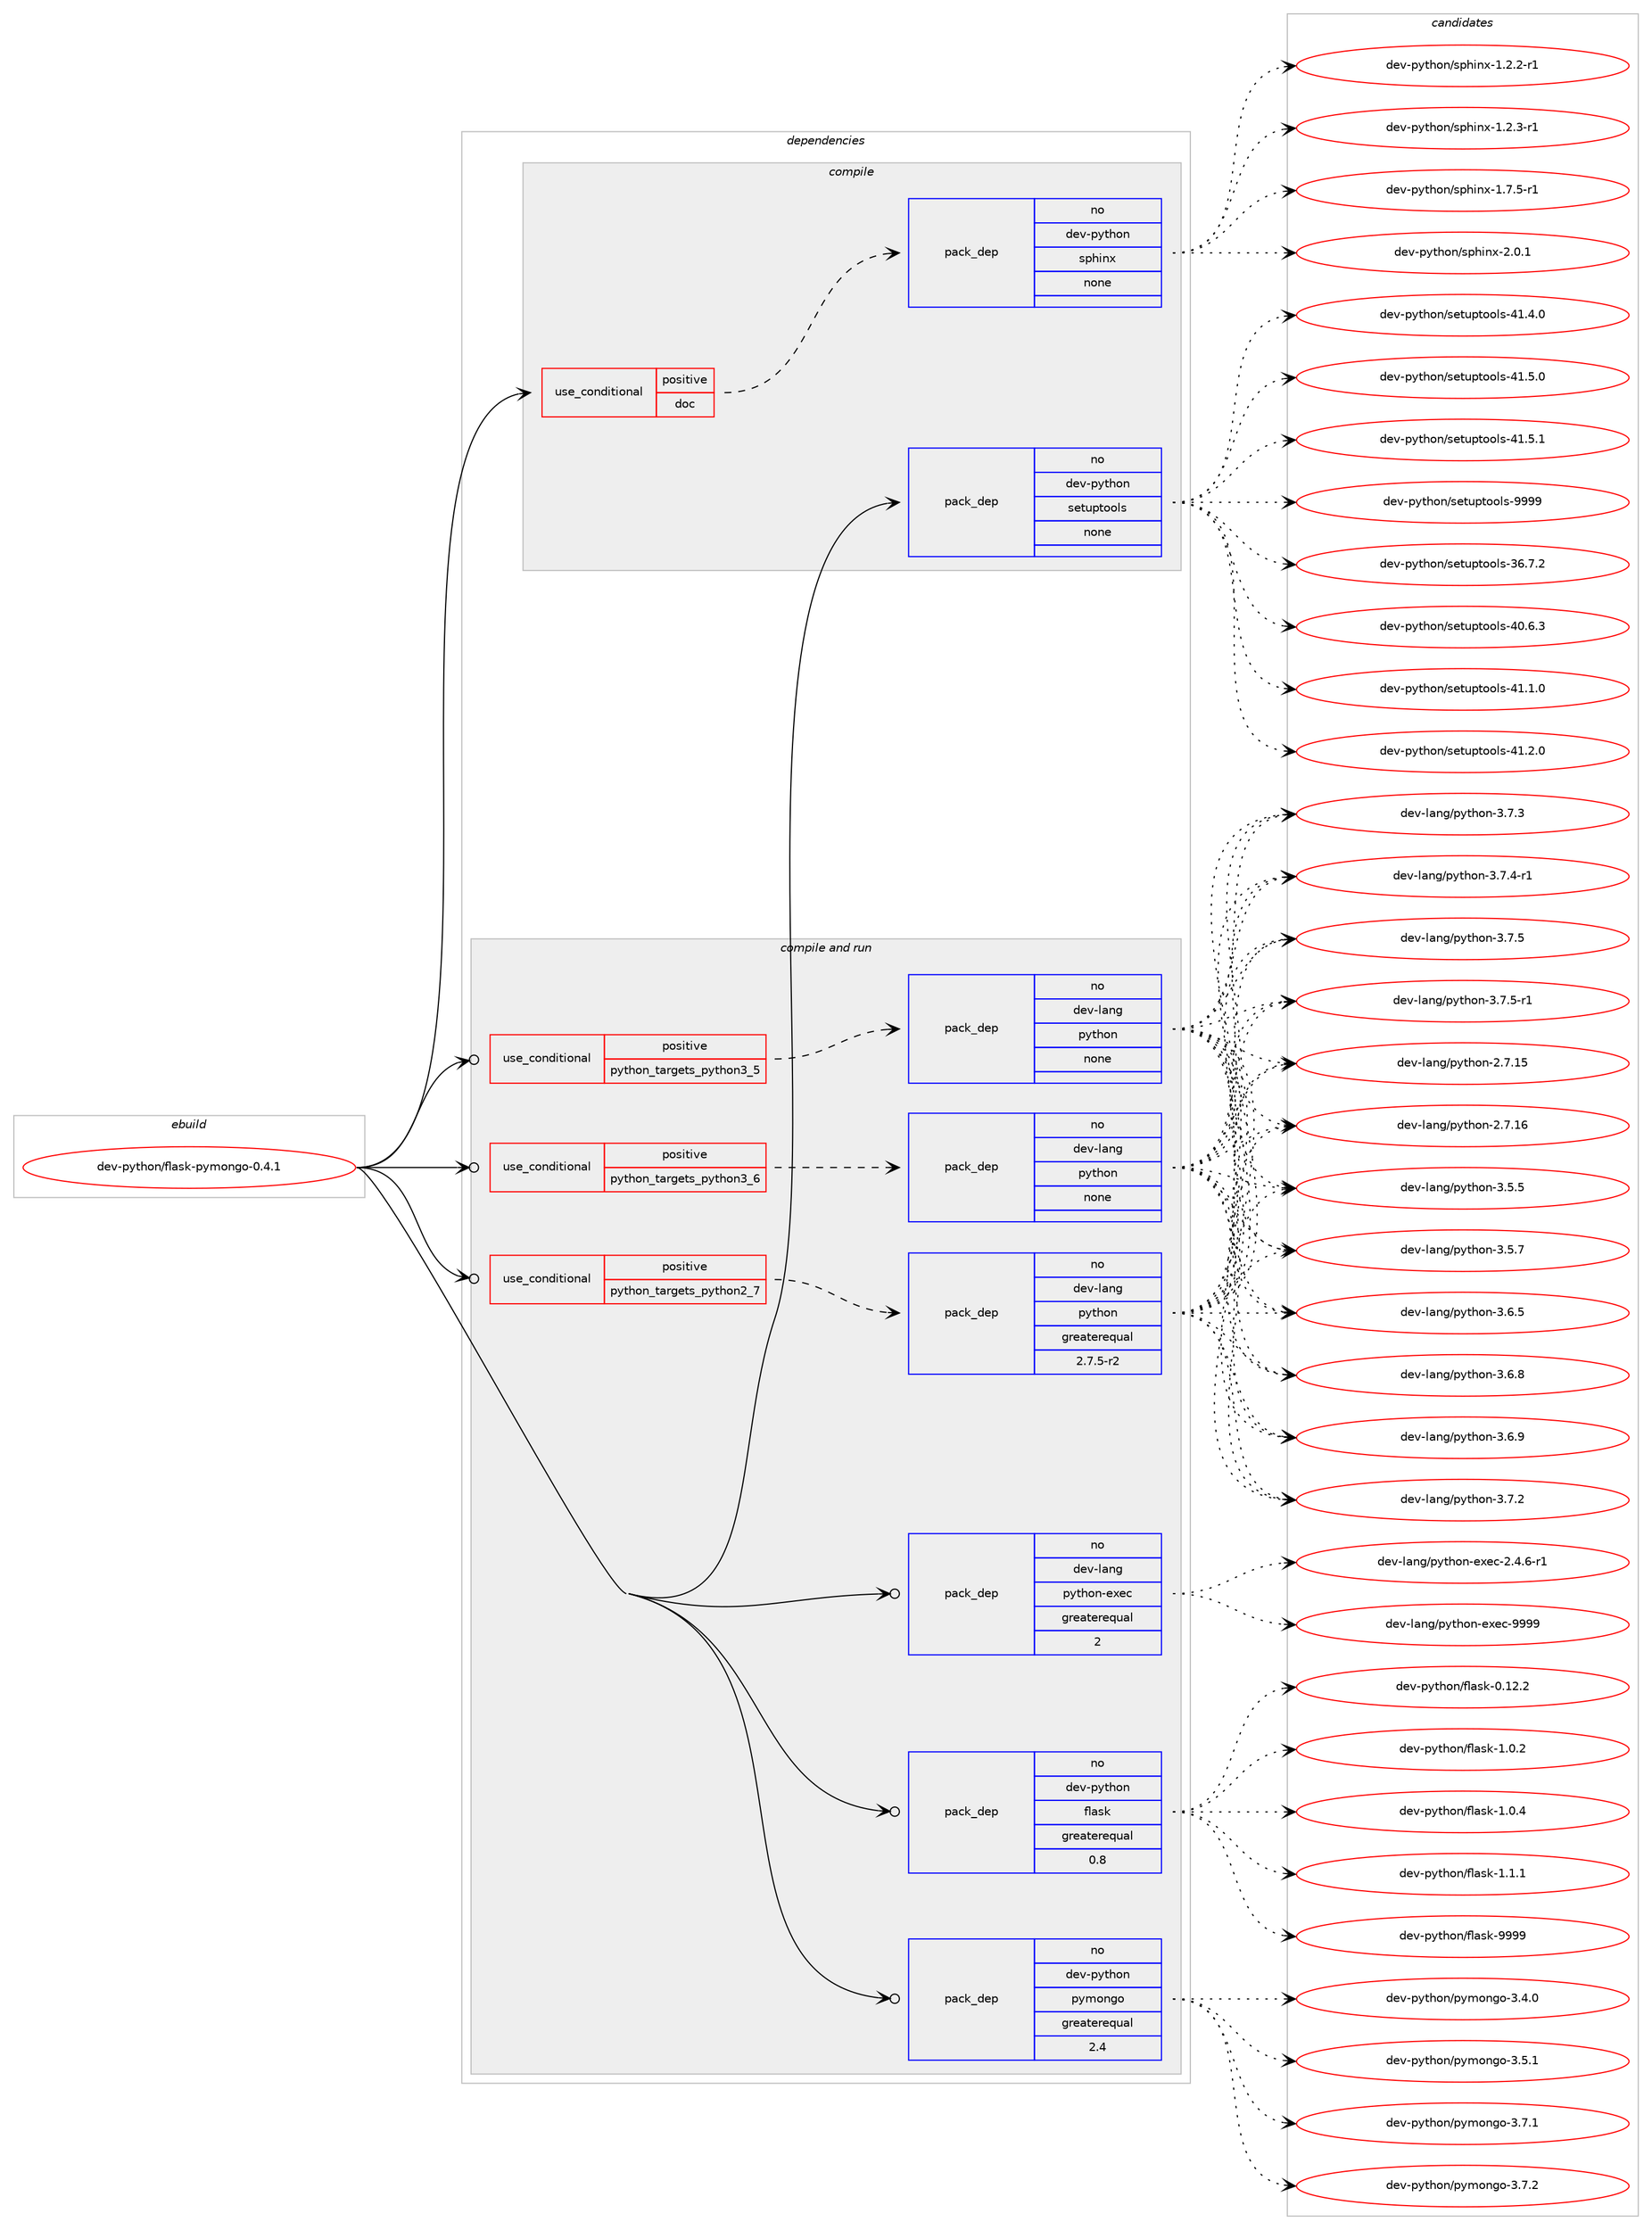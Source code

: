 digraph prolog {

# *************
# Graph options
# *************

newrank=true;
concentrate=true;
compound=true;
graph [rankdir=LR,fontname=Helvetica,fontsize=10,ranksep=1.5];#, ranksep=2.5, nodesep=0.2];
edge  [arrowhead=vee];
node  [fontname=Helvetica,fontsize=10];

# **********
# The ebuild
# **********

subgraph cluster_leftcol {
color=gray;
rank=same;
label=<<i>ebuild</i>>;
id [label="dev-python/flask-pymongo-0.4.1", color=red, width=4, href="../dev-python/flask-pymongo-0.4.1.svg"];
}

# ****************
# The dependencies
# ****************

subgraph cluster_midcol {
color=gray;
label=<<i>dependencies</i>>;
subgraph cluster_compile {
fillcolor="#eeeeee";
style=filled;
label=<<i>compile</i>>;
subgraph cond139580 {
dependency605291 [label=<<TABLE BORDER="0" CELLBORDER="1" CELLSPACING="0" CELLPADDING="4"><TR><TD ROWSPAN="3" CELLPADDING="10">use_conditional</TD></TR><TR><TD>positive</TD></TR><TR><TD>doc</TD></TR></TABLE>>, shape=none, color=red];
subgraph pack453914 {
dependency605292 [label=<<TABLE BORDER="0" CELLBORDER="1" CELLSPACING="0" CELLPADDING="4" WIDTH="220"><TR><TD ROWSPAN="6" CELLPADDING="30">pack_dep</TD></TR><TR><TD WIDTH="110">no</TD></TR><TR><TD>dev-python</TD></TR><TR><TD>sphinx</TD></TR><TR><TD>none</TD></TR><TR><TD></TD></TR></TABLE>>, shape=none, color=blue];
}
dependency605291:e -> dependency605292:w [weight=20,style="dashed",arrowhead="vee"];
}
id:e -> dependency605291:w [weight=20,style="solid",arrowhead="vee"];
subgraph pack453915 {
dependency605293 [label=<<TABLE BORDER="0" CELLBORDER="1" CELLSPACING="0" CELLPADDING="4" WIDTH="220"><TR><TD ROWSPAN="6" CELLPADDING="30">pack_dep</TD></TR><TR><TD WIDTH="110">no</TD></TR><TR><TD>dev-python</TD></TR><TR><TD>setuptools</TD></TR><TR><TD>none</TD></TR><TR><TD></TD></TR></TABLE>>, shape=none, color=blue];
}
id:e -> dependency605293:w [weight=20,style="solid",arrowhead="vee"];
}
subgraph cluster_compileandrun {
fillcolor="#eeeeee";
style=filled;
label=<<i>compile and run</i>>;
subgraph cond139581 {
dependency605294 [label=<<TABLE BORDER="0" CELLBORDER="1" CELLSPACING="0" CELLPADDING="4"><TR><TD ROWSPAN="3" CELLPADDING="10">use_conditional</TD></TR><TR><TD>positive</TD></TR><TR><TD>python_targets_python2_7</TD></TR></TABLE>>, shape=none, color=red];
subgraph pack453916 {
dependency605295 [label=<<TABLE BORDER="0" CELLBORDER="1" CELLSPACING="0" CELLPADDING="4" WIDTH="220"><TR><TD ROWSPAN="6" CELLPADDING="30">pack_dep</TD></TR><TR><TD WIDTH="110">no</TD></TR><TR><TD>dev-lang</TD></TR><TR><TD>python</TD></TR><TR><TD>greaterequal</TD></TR><TR><TD>2.7.5-r2</TD></TR></TABLE>>, shape=none, color=blue];
}
dependency605294:e -> dependency605295:w [weight=20,style="dashed",arrowhead="vee"];
}
id:e -> dependency605294:w [weight=20,style="solid",arrowhead="odotvee"];
subgraph cond139582 {
dependency605296 [label=<<TABLE BORDER="0" CELLBORDER="1" CELLSPACING="0" CELLPADDING="4"><TR><TD ROWSPAN="3" CELLPADDING="10">use_conditional</TD></TR><TR><TD>positive</TD></TR><TR><TD>python_targets_python3_5</TD></TR></TABLE>>, shape=none, color=red];
subgraph pack453917 {
dependency605297 [label=<<TABLE BORDER="0" CELLBORDER="1" CELLSPACING="0" CELLPADDING="4" WIDTH="220"><TR><TD ROWSPAN="6" CELLPADDING="30">pack_dep</TD></TR><TR><TD WIDTH="110">no</TD></TR><TR><TD>dev-lang</TD></TR><TR><TD>python</TD></TR><TR><TD>none</TD></TR><TR><TD></TD></TR></TABLE>>, shape=none, color=blue];
}
dependency605296:e -> dependency605297:w [weight=20,style="dashed",arrowhead="vee"];
}
id:e -> dependency605296:w [weight=20,style="solid",arrowhead="odotvee"];
subgraph cond139583 {
dependency605298 [label=<<TABLE BORDER="0" CELLBORDER="1" CELLSPACING="0" CELLPADDING="4"><TR><TD ROWSPAN="3" CELLPADDING="10">use_conditional</TD></TR><TR><TD>positive</TD></TR><TR><TD>python_targets_python3_6</TD></TR></TABLE>>, shape=none, color=red];
subgraph pack453918 {
dependency605299 [label=<<TABLE BORDER="0" CELLBORDER="1" CELLSPACING="0" CELLPADDING="4" WIDTH="220"><TR><TD ROWSPAN="6" CELLPADDING="30">pack_dep</TD></TR><TR><TD WIDTH="110">no</TD></TR><TR><TD>dev-lang</TD></TR><TR><TD>python</TD></TR><TR><TD>none</TD></TR><TR><TD></TD></TR></TABLE>>, shape=none, color=blue];
}
dependency605298:e -> dependency605299:w [weight=20,style="dashed",arrowhead="vee"];
}
id:e -> dependency605298:w [weight=20,style="solid",arrowhead="odotvee"];
subgraph pack453919 {
dependency605300 [label=<<TABLE BORDER="0" CELLBORDER="1" CELLSPACING="0" CELLPADDING="4" WIDTH="220"><TR><TD ROWSPAN="6" CELLPADDING="30">pack_dep</TD></TR><TR><TD WIDTH="110">no</TD></TR><TR><TD>dev-lang</TD></TR><TR><TD>python-exec</TD></TR><TR><TD>greaterequal</TD></TR><TR><TD>2</TD></TR></TABLE>>, shape=none, color=blue];
}
id:e -> dependency605300:w [weight=20,style="solid",arrowhead="odotvee"];
subgraph pack453920 {
dependency605301 [label=<<TABLE BORDER="0" CELLBORDER="1" CELLSPACING="0" CELLPADDING="4" WIDTH="220"><TR><TD ROWSPAN="6" CELLPADDING="30">pack_dep</TD></TR><TR><TD WIDTH="110">no</TD></TR><TR><TD>dev-python</TD></TR><TR><TD>flask</TD></TR><TR><TD>greaterequal</TD></TR><TR><TD>0.8</TD></TR></TABLE>>, shape=none, color=blue];
}
id:e -> dependency605301:w [weight=20,style="solid",arrowhead="odotvee"];
subgraph pack453921 {
dependency605302 [label=<<TABLE BORDER="0" CELLBORDER="1" CELLSPACING="0" CELLPADDING="4" WIDTH="220"><TR><TD ROWSPAN="6" CELLPADDING="30">pack_dep</TD></TR><TR><TD WIDTH="110">no</TD></TR><TR><TD>dev-python</TD></TR><TR><TD>pymongo</TD></TR><TR><TD>greaterequal</TD></TR><TR><TD>2.4</TD></TR></TABLE>>, shape=none, color=blue];
}
id:e -> dependency605302:w [weight=20,style="solid",arrowhead="odotvee"];
}
subgraph cluster_run {
fillcolor="#eeeeee";
style=filled;
label=<<i>run</i>>;
}
}

# **************
# The candidates
# **************

subgraph cluster_choices {
rank=same;
color=gray;
label=<<i>candidates</i>>;

subgraph choice453914 {
color=black;
nodesep=1;
choice10010111845112121116104111110471151121041051101204549465046504511449 [label="dev-python/sphinx-1.2.2-r1", color=red, width=4,href="../dev-python/sphinx-1.2.2-r1.svg"];
choice10010111845112121116104111110471151121041051101204549465046514511449 [label="dev-python/sphinx-1.2.3-r1", color=red, width=4,href="../dev-python/sphinx-1.2.3-r1.svg"];
choice10010111845112121116104111110471151121041051101204549465546534511449 [label="dev-python/sphinx-1.7.5-r1", color=red, width=4,href="../dev-python/sphinx-1.7.5-r1.svg"];
choice1001011184511212111610411111047115112104105110120455046484649 [label="dev-python/sphinx-2.0.1", color=red, width=4,href="../dev-python/sphinx-2.0.1.svg"];
dependency605292:e -> choice10010111845112121116104111110471151121041051101204549465046504511449:w [style=dotted,weight="100"];
dependency605292:e -> choice10010111845112121116104111110471151121041051101204549465046514511449:w [style=dotted,weight="100"];
dependency605292:e -> choice10010111845112121116104111110471151121041051101204549465546534511449:w [style=dotted,weight="100"];
dependency605292:e -> choice1001011184511212111610411111047115112104105110120455046484649:w [style=dotted,weight="100"];
}
subgraph choice453915 {
color=black;
nodesep=1;
choice100101118451121211161041111104711510111611711211611111110811545515446554650 [label="dev-python/setuptools-36.7.2", color=red, width=4,href="../dev-python/setuptools-36.7.2.svg"];
choice100101118451121211161041111104711510111611711211611111110811545524846544651 [label="dev-python/setuptools-40.6.3", color=red, width=4,href="../dev-python/setuptools-40.6.3.svg"];
choice100101118451121211161041111104711510111611711211611111110811545524946494648 [label="dev-python/setuptools-41.1.0", color=red, width=4,href="../dev-python/setuptools-41.1.0.svg"];
choice100101118451121211161041111104711510111611711211611111110811545524946504648 [label="dev-python/setuptools-41.2.0", color=red, width=4,href="../dev-python/setuptools-41.2.0.svg"];
choice100101118451121211161041111104711510111611711211611111110811545524946524648 [label="dev-python/setuptools-41.4.0", color=red, width=4,href="../dev-python/setuptools-41.4.0.svg"];
choice100101118451121211161041111104711510111611711211611111110811545524946534648 [label="dev-python/setuptools-41.5.0", color=red, width=4,href="../dev-python/setuptools-41.5.0.svg"];
choice100101118451121211161041111104711510111611711211611111110811545524946534649 [label="dev-python/setuptools-41.5.1", color=red, width=4,href="../dev-python/setuptools-41.5.1.svg"];
choice10010111845112121116104111110471151011161171121161111111081154557575757 [label="dev-python/setuptools-9999", color=red, width=4,href="../dev-python/setuptools-9999.svg"];
dependency605293:e -> choice100101118451121211161041111104711510111611711211611111110811545515446554650:w [style=dotted,weight="100"];
dependency605293:e -> choice100101118451121211161041111104711510111611711211611111110811545524846544651:w [style=dotted,weight="100"];
dependency605293:e -> choice100101118451121211161041111104711510111611711211611111110811545524946494648:w [style=dotted,weight="100"];
dependency605293:e -> choice100101118451121211161041111104711510111611711211611111110811545524946504648:w [style=dotted,weight="100"];
dependency605293:e -> choice100101118451121211161041111104711510111611711211611111110811545524946524648:w [style=dotted,weight="100"];
dependency605293:e -> choice100101118451121211161041111104711510111611711211611111110811545524946534648:w [style=dotted,weight="100"];
dependency605293:e -> choice100101118451121211161041111104711510111611711211611111110811545524946534649:w [style=dotted,weight="100"];
dependency605293:e -> choice10010111845112121116104111110471151011161171121161111111081154557575757:w [style=dotted,weight="100"];
}
subgraph choice453916 {
color=black;
nodesep=1;
choice10010111845108971101034711212111610411111045504655464953 [label="dev-lang/python-2.7.15", color=red, width=4,href="../dev-lang/python-2.7.15.svg"];
choice10010111845108971101034711212111610411111045504655464954 [label="dev-lang/python-2.7.16", color=red, width=4,href="../dev-lang/python-2.7.16.svg"];
choice100101118451089711010347112121116104111110455146534653 [label="dev-lang/python-3.5.5", color=red, width=4,href="../dev-lang/python-3.5.5.svg"];
choice100101118451089711010347112121116104111110455146534655 [label="dev-lang/python-3.5.7", color=red, width=4,href="../dev-lang/python-3.5.7.svg"];
choice100101118451089711010347112121116104111110455146544653 [label="dev-lang/python-3.6.5", color=red, width=4,href="../dev-lang/python-3.6.5.svg"];
choice100101118451089711010347112121116104111110455146544656 [label="dev-lang/python-3.6.8", color=red, width=4,href="../dev-lang/python-3.6.8.svg"];
choice100101118451089711010347112121116104111110455146544657 [label="dev-lang/python-3.6.9", color=red, width=4,href="../dev-lang/python-3.6.9.svg"];
choice100101118451089711010347112121116104111110455146554650 [label="dev-lang/python-3.7.2", color=red, width=4,href="../dev-lang/python-3.7.2.svg"];
choice100101118451089711010347112121116104111110455146554651 [label="dev-lang/python-3.7.3", color=red, width=4,href="../dev-lang/python-3.7.3.svg"];
choice1001011184510897110103471121211161041111104551465546524511449 [label="dev-lang/python-3.7.4-r1", color=red, width=4,href="../dev-lang/python-3.7.4-r1.svg"];
choice100101118451089711010347112121116104111110455146554653 [label="dev-lang/python-3.7.5", color=red, width=4,href="../dev-lang/python-3.7.5.svg"];
choice1001011184510897110103471121211161041111104551465546534511449 [label="dev-lang/python-3.7.5-r1", color=red, width=4,href="../dev-lang/python-3.7.5-r1.svg"];
dependency605295:e -> choice10010111845108971101034711212111610411111045504655464953:w [style=dotted,weight="100"];
dependency605295:e -> choice10010111845108971101034711212111610411111045504655464954:w [style=dotted,weight="100"];
dependency605295:e -> choice100101118451089711010347112121116104111110455146534653:w [style=dotted,weight="100"];
dependency605295:e -> choice100101118451089711010347112121116104111110455146534655:w [style=dotted,weight="100"];
dependency605295:e -> choice100101118451089711010347112121116104111110455146544653:w [style=dotted,weight="100"];
dependency605295:e -> choice100101118451089711010347112121116104111110455146544656:w [style=dotted,weight="100"];
dependency605295:e -> choice100101118451089711010347112121116104111110455146544657:w [style=dotted,weight="100"];
dependency605295:e -> choice100101118451089711010347112121116104111110455146554650:w [style=dotted,weight="100"];
dependency605295:e -> choice100101118451089711010347112121116104111110455146554651:w [style=dotted,weight="100"];
dependency605295:e -> choice1001011184510897110103471121211161041111104551465546524511449:w [style=dotted,weight="100"];
dependency605295:e -> choice100101118451089711010347112121116104111110455146554653:w [style=dotted,weight="100"];
dependency605295:e -> choice1001011184510897110103471121211161041111104551465546534511449:w [style=dotted,weight="100"];
}
subgraph choice453917 {
color=black;
nodesep=1;
choice10010111845108971101034711212111610411111045504655464953 [label="dev-lang/python-2.7.15", color=red, width=4,href="../dev-lang/python-2.7.15.svg"];
choice10010111845108971101034711212111610411111045504655464954 [label="dev-lang/python-2.7.16", color=red, width=4,href="../dev-lang/python-2.7.16.svg"];
choice100101118451089711010347112121116104111110455146534653 [label="dev-lang/python-3.5.5", color=red, width=4,href="../dev-lang/python-3.5.5.svg"];
choice100101118451089711010347112121116104111110455146534655 [label="dev-lang/python-3.5.7", color=red, width=4,href="../dev-lang/python-3.5.7.svg"];
choice100101118451089711010347112121116104111110455146544653 [label="dev-lang/python-3.6.5", color=red, width=4,href="../dev-lang/python-3.6.5.svg"];
choice100101118451089711010347112121116104111110455146544656 [label="dev-lang/python-3.6.8", color=red, width=4,href="../dev-lang/python-3.6.8.svg"];
choice100101118451089711010347112121116104111110455146544657 [label="dev-lang/python-3.6.9", color=red, width=4,href="../dev-lang/python-3.6.9.svg"];
choice100101118451089711010347112121116104111110455146554650 [label="dev-lang/python-3.7.2", color=red, width=4,href="../dev-lang/python-3.7.2.svg"];
choice100101118451089711010347112121116104111110455146554651 [label="dev-lang/python-3.7.3", color=red, width=4,href="../dev-lang/python-3.7.3.svg"];
choice1001011184510897110103471121211161041111104551465546524511449 [label="dev-lang/python-3.7.4-r1", color=red, width=4,href="../dev-lang/python-3.7.4-r1.svg"];
choice100101118451089711010347112121116104111110455146554653 [label="dev-lang/python-3.7.5", color=red, width=4,href="../dev-lang/python-3.7.5.svg"];
choice1001011184510897110103471121211161041111104551465546534511449 [label="dev-lang/python-3.7.5-r1", color=red, width=4,href="../dev-lang/python-3.7.5-r1.svg"];
dependency605297:e -> choice10010111845108971101034711212111610411111045504655464953:w [style=dotted,weight="100"];
dependency605297:e -> choice10010111845108971101034711212111610411111045504655464954:w [style=dotted,weight="100"];
dependency605297:e -> choice100101118451089711010347112121116104111110455146534653:w [style=dotted,weight="100"];
dependency605297:e -> choice100101118451089711010347112121116104111110455146534655:w [style=dotted,weight="100"];
dependency605297:e -> choice100101118451089711010347112121116104111110455146544653:w [style=dotted,weight="100"];
dependency605297:e -> choice100101118451089711010347112121116104111110455146544656:w [style=dotted,weight="100"];
dependency605297:e -> choice100101118451089711010347112121116104111110455146544657:w [style=dotted,weight="100"];
dependency605297:e -> choice100101118451089711010347112121116104111110455146554650:w [style=dotted,weight="100"];
dependency605297:e -> choice100101118451089711010347112121116104111110455146554651:w [style=dotted,weight="100"];
dependency605297:e -> choice1001011184510897110103471121211161041111104551465546524511449:w [style=dotted,weight="100"];
dependency605297:e -> choice100101118451089711010347112121116104111110455146554653:w [style=dotted,weight="100"];
dependency605297:e -> choice1001011184510897110103471121211161041111104551465546534511449:w [style=dotted,weight="100"];
}
subgraph choice453918 {
color=black;
nodesep=1;
choice10010111845108971101034711212111610411111045504655464953 [label="dev-lang/python-2.7.15", color=red, width=4,href="../dev-lang/python-2.7.15.svg"];
choice10010111845108971101034711212111610411111045504655464954 [label="dev-lang/python-2.7.16", color=red, width=4,href="../dev-lang/python-2.7.16.svg"];
choice100101118451089711010347112121116104111110455146534653 [label="dev-lang/python-3.5.5", color=red, width=4,href="../dev-lang/python-3.5.5.svg"];
choice100101118451089711010347112121116104111110455146534655 [label="dev-lang/python-3.5.7", color=red, width=4,href="../dev-lang/python-3.5.7.svg"];
choice100101118451089711010347112121116104111110455146544653 [label="dev-lang/python-3.6.5", color=red, width=4,href="../dev-lang/python-3.6.5.svg"];
choice100101118451089711010347112121116104111110455146544656 [label="dev-lang/python-3.6.8", color=red, width=4,href="../dev-lang/python-3.6.8.svg"];
choice100101118451089711010347112121116104111110455146544657 [label="dev-lang/python-3.6.9", color=red, width=4,href="../dev-lang/python-3.6.9.svg"];
choice100101118451089711010347112121116104111110455146554650 [label="dev-lang/python-3.7.2", color=red, width=4,href="../dev-lang/python-3.7.2.svg"];
choice100101118451089711010347112121116104111110455146554651 [label="dev-lang/python-3.7.3", color=red, width=4,href="../dev-lang/python-3.7.3.svg"];
choice1001011184510897110103471121211161041111104551465546524511449 [label="dev-lang/python-3.7.4-r1", color=red, width=4,href="../dev-lang/python-3.7.4-r1.svg"];
choice100101118451089711010347112121116104111110455146554653 [label="dev-lang/python-3.7.5", color=red, width=4,href="../dev-lang/python-3.7.5.svg"];
choice1001011184510897110103471121211161041111104551465546534511449 [label="dev-lang/python-3.7.5-r1", color=red, width=4,href="../dev-lang/python-3.7.5-r1.svg"];
dependency605299:e -> choice10010111845108971101034711212111610411111045504655464953:w [style=dotted,weight="100"];
dependency605299:e -> choice10010111845108971101034711212111610411111045504655464954:w [style=dotted,weight="100"];
dependency605299:e -> choice100101118451089711010347112121116104111110455146534653:w [style=dotted,weight="100"];
dependency605299:e -> choice100101118451089711010347112121116104111110455146534655:w [style=dotted,weight="100"];
dependency605299:e -> choice100101118451089711010347112121116104111110455146544653:w [style=dotted,weight="100"];
dependency605299:e -> choice100101118451089711010347112121116104111110455146544656:w [style=dotted,weight="100"];
dependency605299:e -> choice100101118451089711010347112121116104111110455146544657:w [style=dotted,weight="100"];
dependency605299:e -> choice100101118451089711010347112121116104111110455146554650:w [style=dotted,weight="100"];
dependency605299:e -> choice100101118451089711010347112121116104111110455146554651:w [style=dotted,weight="100"];
dependency605299:e -> choice1001011184510897110103471121211161041111104551465546524511449:w [style=dotted,weight="100"];
dependency605299:e -> choice100101118451089711010347112121116104111110455146554653:w [style=dotted,weight="100"];
dependency605299:e -> choice1001011184510897110103471121211161041111104551465546534511449:w [style=dotted,weight="100"];
}
subgraph choice453919 {
color=black;
nodesep=1;
choice10010111845108971101034711212111610411111045101120101994550465246544511449 [label="dev-lang/python-exec-2.4.6-r1", color=red, width=4,href="../dev-lang/python-exec-2.4.6-r1.svg"];
choice10010111845108971101034711212111610411111045101120101994557575757 [label="dev-lang/python-exec-9999", color=red, width=4,href="../dev-lang/python-exec-9999.svg"];
dependency605300:e -> choice10010111845108971101034711212111610411111045101120101994550465246544511449:w [style=dotted,weight="100"];
dependency605300:e -> choice10010111845108971101034711212111610411111045101120101994557575757:w [style=dotted,weight="100"];
}
subgraph choice453920 {
color=black;
nodesep=1;
choice10010111845112121116104111110471021089711510745484649504650 [label="dev-python/flask-0.12.2", color=red, width=4,href="../dev-python/flask-0.12.2.svg"];
choice100101118451121211161041111104710210897115107454946484650 [label="dev-python/flask-1.0.2", color=red, width=4,href="../dev-python/flask-1.0.2.svg"];
choice100101118451121211161041111104710210897115107454946484652 [label="dev-python/flask-1.0.4", color=red, width=4,href="../dev-python/flask-1.0.4.svg"];
choice100101118451121211161041111104710210897115107454946494649 [label="dev-python/flask-1.1.1", color=red, width=4,href="../dev-python/flask-1.1.1.svg"];
choice1001011184511212111610411111047102108971151074557575757 [label="dev-python/flask-9999", color=red, width=4,href="../dev-python/flask-9999.svg"];
dependency605301:e -> choice10010111845112121116104111110471021089711510745484649504650:w [style=dotted,weight="100"];
dependency605301:e -> choice100101118451121211161041111104710210897115107454946484650:w [style=dotted,weight="100"];
dependency605301:e -> choice100101118451121211161041111104710210897115107454946484652:w [style=dotted,weight="100"];
dependency605301:e -> choice100101118451121211161041111104710210897115107454946494649:w [style=dotted,weight="100"];
dependency605301:e -> choice1001011184511212111610411111047102108971151074557575757:w [style=dotted,weight="100"];
}
subgraph choice453921 {
color=black;
nodesep=1;
choice1001011184511212111610411111047112121109111110103111455146524648 [label="dev-python/pymongo-3.4.0", color=red, width=4,href="../dev-python/pymongo-3.4.0.svg"];
choice1001011184511212111610411111047112121109111110103111455146534649 [label="dev-python/pymongo-3.5.1", color=red, width=4,href="../dev-python/pymongo-3.5.1.svg"];
choice1001011184511212111610411111047112121109111110103111455146554649 [label="dev-python/pymongo-3.7.1", color=red, width=4,href="../dev-python/pymongo-3.7.1.svg"];
choice1001011184511212111610411111047112121109111110103111455146554650 [label="dev-python/pymongo-3.7.2", color=red, width=4,href="../dev-python/pymongo-3.7.2.svg"];
dependency605302:e -> choice1001011184511212111610411111047112121109111110103111455146524648:w [style=dotted,weight="100"];
dependency605302:e -> choice1001011184511212111610411111047112121109111110103111455146534649:w [style=dotted,weight="100"];
dependency605302:e -> choice1001011184511212111610411111047112121109111110103111455146554649:w [style=dotted,weight="100"];
dependency605302:e -> choice1001011184511212111610411111047112121109111110103111455146554650:w [style=dotted,weight="100"];
}
}

}
